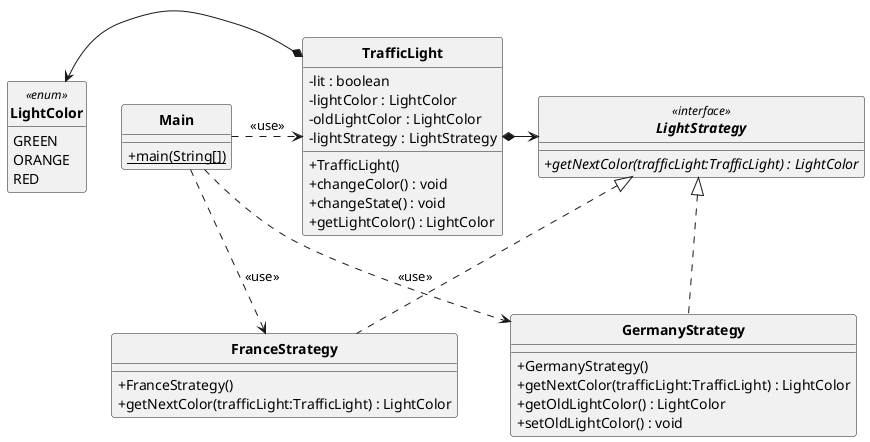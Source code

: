 @startuml
'https://plantuml.com/class-diagram

skinparam style strictuml
skinparam classAttributeIconSize 0
skinparam classFontStyle Bold
hide enum methods

enum LightColor <<enum>>
{
    GREEN
    ORANGE
    RED
}

interface LightStrategy <<interface>>
{
    + {abstract} getNextColor(trafficLight:TrafficLight) : LightColor
}

class Main
{
    + {static} main(String[])
}

class TrafficLight
{
    - lit : boolean
    - lightColor : LightColor
    - oldLightColor : LightColor
    - lightStrategy : LightStrategy

    + TrafficLight()
    + changeColor() : void
    + changeState() : void
    + getLightColor() : LightColor
}

class FranceStrategy implements LightStrategy
{
    + FranceStrategy()
    + getNextColor(trafficLight:TrafficLight) : LightColor
}

class GermanyStrategy implements LightStrategy
{
    + GermanyStrategy()
    + getNextColor(trafficLight:TrafficLight) : LightColor
    + getOldLightColor() : LightColor
    + setOldLightColor() : void
}

TrafficLight *-> LightStrategy
TrafficLight *-left> LightColor
Main .> TrafficLight : <<use>>
Main .> FranceStrategy : <<use>>
Main .> GermanyStrategy : <<use>>

@enduml